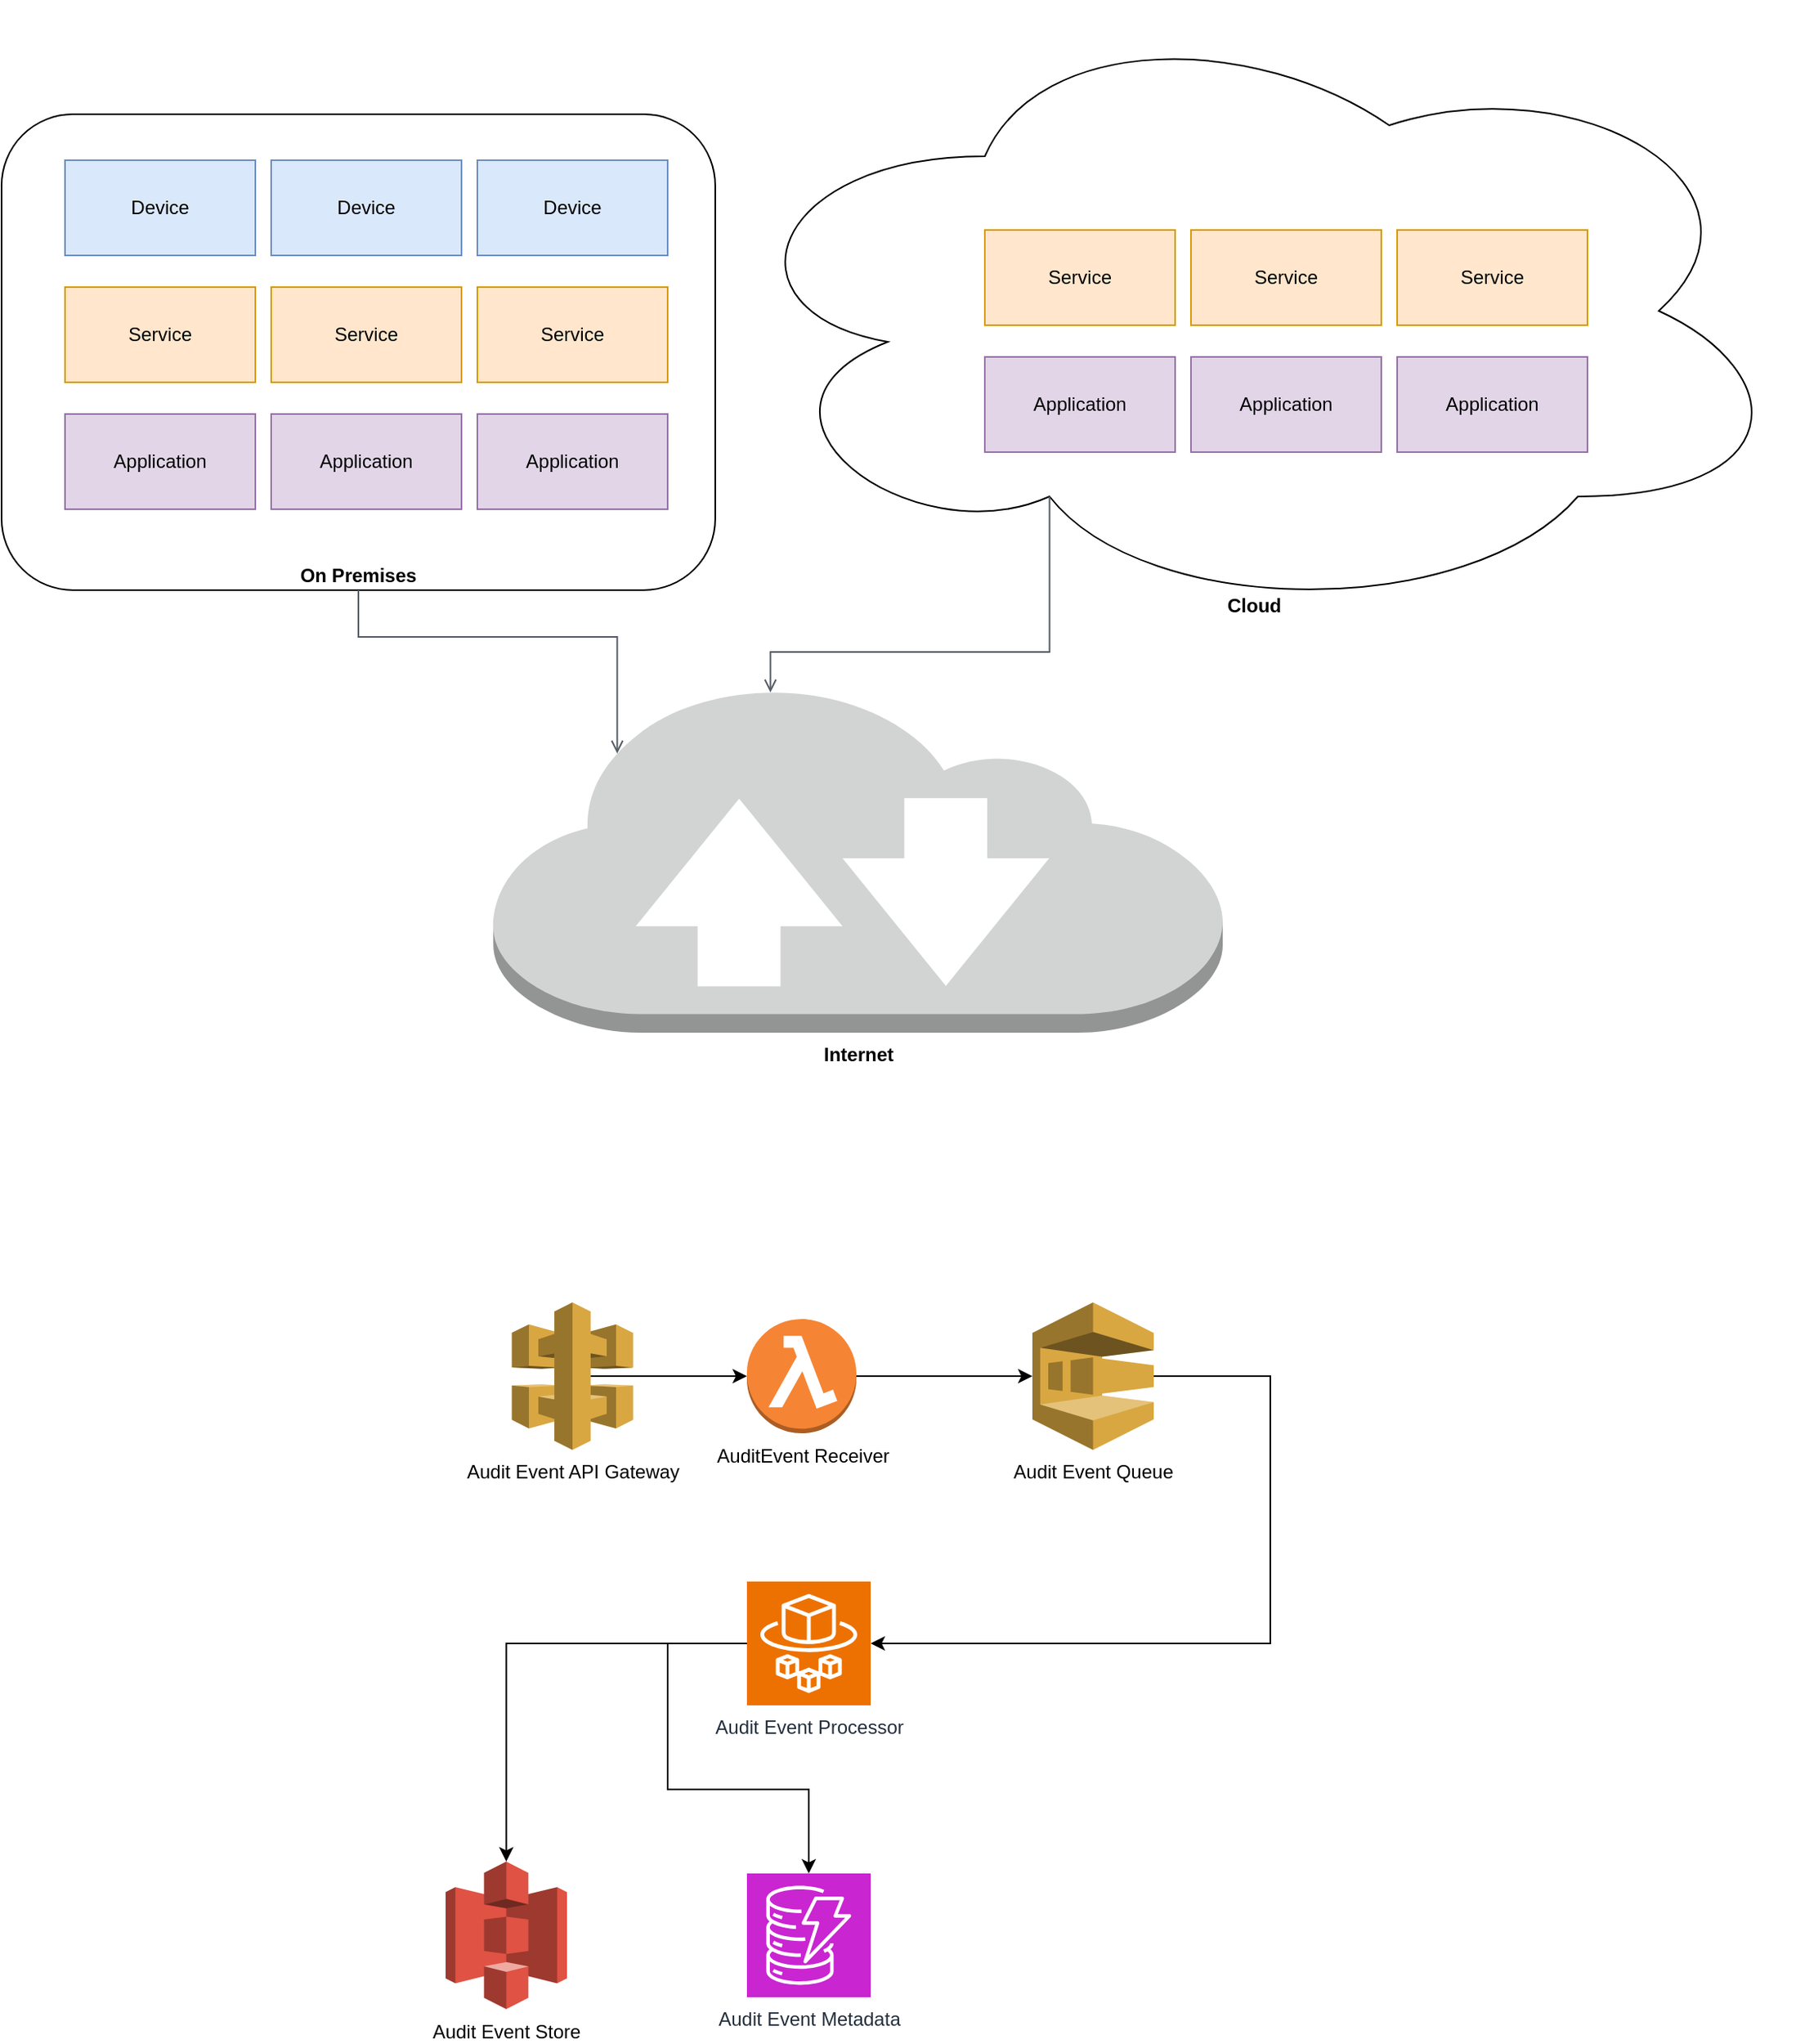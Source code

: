 <mxfile version="25.0.3">
  <diagram name="Page-1" id="-SYK4_Yr-bAz9d6L-Ufa">
    <mxGraphModel dx="1368" dy="754" grid="1" gridSize="10" guides="1" tooltips="1" connect="1" arrows="1" fold="1" page="1" pageScale="1" pageWidth="850" pageHeight="1100" math="0" shadow="0">
      <root>
        <mxCell id="0" />
        <mxCell id="1" parent="0" />
        <mxCell id="KyEV8CngWCgAIX2pldVr-33" style="edgeStyle=orthogonalEdgeStyle;rounded=0;orthogonalLoop=1;jettySize=auto;html=1;exitX=0;exitY=0.5;exitDx=0;exitDy=0;exitPerimeter=0;" edge="1" parent="1" source="KyEV8CngWCgAIX2pldVr-31" target="KyEV8CngWCgAIX2pldVr-32">
          <mxGeometry relative="1" as="geometry">
            <Array as="points">
              <mxPoint x="460" y="1045" />
              <mxPoint x="460" y="1137" />
              <mxPoint x="549" y="1137" />
            </Array>
          </mxGeometry>
        </mxCell>
        <mxCell id="KyEV8CngWCgAIX2pldVr-1" value="On Premises" style="rounded=1;whiteSpace=wrap;html=1;verticalAlign=bottom;fontStyle=1" vertex="1" parent="1">
          <mxGeometry x="40" y="81" width="450" height="300" as="geometry" />
        </mxCell>
        <mxCell id="KyEV8CngWCgAIX2pldVr-2" value="Device" style="rounded=0;whiteSpace=wrap;html=1;fillColor=#dae8fc;strokeColor=#6c8ebf;" vertex="1" parent="1">
          <mxGeometry x="80" y="110" width="120" height="60" as="geometry" />
        </mxCell>
        <mxCell id="KyEV8CngWCgAIX2pldVr-3" value="Device" style="rounded=0;whiteSpace=wrap;html=1;fillColor=#dae8fc;strokeColor=#6c8ebf;" vertex="1" parent="1">
          <mxGeometry x="210" y="110" width="120" height="60" as="geometry" />
        </mxCell>
        <mxCell id="KyEV8CngWCgAIX2pldVr-4" value="Device" style="rounded=0;whiteSpace=wrap;html=1;fillColor=#dae8fc;strokeColor=#6c8ebf;" vertex="1" parent="1">
          <mxGeometry x="340" y="110" width="120" height="60" as="geometry" />
        </mxCell>
        <mxCell id="KyEV8CngWCgAIX2pldVr-5" value="Service" style="rounded=0;whiteSpace=wrap;html=1;fillColor=#ffe6cc;strokeColor=#d79b00;" vertex="1" parent="1">
          <mxGeometry x="80" y="190" width="120" height="60" as="geometry" />
        </mxCell>
        <mxCell id="KyEV8CngWCgAIX2pldVr-6" value="Service" style="rounded=0;whiteSpace=wrap;html=1;fillColor=#ffe6cc;strokeColor=#d79b00;" vertex="1" parent="1">
          <mxGeometry x="210" y="190" width="120" height="60" as="geometry" />
        </mxCell>
        <mxCell id="KyEV8CngWCgAIX2pldVr-7" value="Service" style="rounded=0;whiteSpace=wrap;html=1;fillColor=#ffe6cc;strokeColor=#d79b00;" vertex="1" parent="1">
          <mxGeometry x="340" y="190" width="120" height="60" as="geometry" />
        </mxCell>
        <mxCell id="KyEV8CngWCgAIX2pldVr-8" value="Application" style="rounded=0;whiteSpace=wrap;html=1;fillColor=#e1d5e7;strokeColor=#9673a6;" vertex="1" parent="1">
          <mxGeometry x="80" y="270" width="120" height="60" as="geometry" />
        </mxCell>
        <mxCell id="KyEV8CngWCgAIX2pldVr-9" value="Application" style="rounded=0;whiteSpace=wrap;html=1;fillColor=#e1d5e7;strokeColor=#9673a6;" vertex="1" parent="1">
          <mxGeometry x="210" y="270" width="120" height="60" as="geometry" />
        </mxCell>
        <mxCell id="KyEV8CngWCgAIX2pldVr-10" value="Application" style="rounded=0;whiteSpace=wrap;html=1;fillColor=#e1d5e7;strokeColor=#9673a6;" vertex="1" parent="1">
          <mxGeometry x="340" y="270" width="120" height="60" as="geometry" />
        </mxCell>
        <mxCell id="KyEV8CngWCgAIX2pldVr-11" value="Cloud" style="ellipse;shape=cloud;whiteSpace=wrap;html=1;verticalAlign=bottom;fontStyle=1" vertex="1" parent="1">
          <mxGeometry x="490" y="10" width="680" height="390" as="geometry" />
        </mxCell>
        <mxCell id="KyEV8CngWCgAIX2pldVr-12" value="Service" style="rounded=0;whiteSpace=wrap;html=1;fillColor=#ffe6cc;strokeColor=#d79b00;" vertex="1" parent="1">
          <mxGeometry x="660" y="154" width="120" height="60" as="geometry" />
        </mxCell>
        <mxCell id="KyEV8CngWCgAIX2pldVr-13" value="Service" style="rounded=0;whiteSpace=wrap;html=1;fillColor=#ffe6cc;strokeColor=#d79b00;" vertex="1" parent="1">
          <mxGeometry x="790" y="154" width="120" height="60" as="geometry" />
        </mxCell>
        <mxCell id="KyEV8CngWCgAIX2pldVr-14" value="Service" style="rounded=0;whiteSpace=wrap;html=1;fillColor=#ffe6cc;strokeColor=#d79b00;" vertex="1" parent="1">
          <mxGeometry x="920" y="154" width="120" height="60" as="geometry" />
        </mxCell>
        <mxCell id="KyEV8CngWCgAIX2pldVr-15" value="Application" style="rounded=0;whiteSpace=wrap;html=1;fillColor=#e1d5e7;strokeColor=#9673a6;" vertex="1" parent="1">
          <mxGeometry x="660" y="234" width="120" height="60" as="geometry" />
        </mxCell>
        <mxCell id="KyEV8CngWCgAIX2pldVr-16" value="Application" style="rounded=0;whiteSpace=wrap;html=1;fillColor=#e1d5e7;strokeColor=#9673a6;" vertex="1" parent="1">
          <mxGeometry x="790" y="234" width="120" height="60" as="geometry" />
        </mxCell>
        <mxCell id="KyEV8CngWCgAIX2pldVr-17" value="Application" style="rounded=0;whiteSpace=wrap;html=1;fillColor=#e1d5e7;strokeColor=#9673a6;" vertex="1" parent="1">
          <mxGeometry x="920" y="234" width="120" height="60" as="geometry" />
        </mxCell>
        <mxCell id="KyEV8CngWCgAIX2pldVr-18" value="Internet" style="outlineConnect=0;dashed=0;verticalLabelPosition=bottom;verticalAlign=top;align=center;html=1;shape=mxgraph.aws3.internet_2;fillColor=#D2D3D3;gradientColor=none;fontStyle=1" vertex="1" parent="1">
          <mxGeometry x="350" y="440" width="460" height="220" as="geometry" />
        </mxCell>
        <mxCell id="KyEV8CngWCgAIX2pldVr-19" value="" style="edgeStyle=orthogonalEdgeStyle;html=1;endArrow=open;elbow=vertical;startArrow=none;endFill=0;strokeColor=#545B64;rounded=0;exitX=0.31;exitY=0.8;exitDx=0;exitDy=0;exitPerimeter=0;entryX=0.38;entryY=0.025;entryDx=0;entryDy=0;entryPerimeter=0;" edge="1" parent="1" source="KyEV8CngWCgAIX2pldVr-11" target="KyEV8CngWCgAIX2pldVr-18">
          <mxGeometry width="100" relative="1" as="geometry">
            <mxPoint x="480" y="390" as="sourcePoint" />
            <mxPoint x="520" y="450" as="targetPoint" />
          </mxGeometry>
        </mxCell>
        <mxCell id="KyEV8CngWCgAIX2pldVr-20" value="" style="edgeStyle=orthogonalEdgeStyle;html=1;endArrow=open;elbow=vertical;startArrow=none;endFill=0;strokeColor=#545B64;rounded=0;exitX=0.5;exitY=1;exitDx=0;exitDy=0;entryX=0.17;entryY=0.2;entryDx=0;entryDy=0;entryPerimeter=0;" edge="1" parent="1" source="KyEV8CngWCgAIX2pldVr-1" target="KyEV8CngWCgAIX2pldVr-18">
          <mxGeometry width="100" relative="1" as="geometry">
            <mxPoint x="480" y="390" as="sourcePoint" />
            <mxPoint x="580" y="390" as="targetPoint" />
          </mxGeometry>
        </mxCell>
        <mxCell id="KyEV8CngWCgAIX2pldVr-22" value="Audit Event API Gateway" style="outlineConnect=0;dashed=0;verticalLabelPosition=bottom;verticalAlign=top;align=center;html=1;shape=mxgraph.aws3.api_gateway;fillColor=#D9A741;gradientColor=none;" vertex="1" parent="1">
          <mxGeometry x="361.75" y="830" width="76.5" height="93" as="geometry" />
        </mxCell>
        <mxCell id="KyEV8CngWCgAIX2pldVr-23" value="AuditEvent Receiver" style="outlineConnect=0;dashed=0;verticalLabelPosition=bottom;verticalAlign=top;align=center;html=1;shape=mxgraph.aws3.lambda_function;fillColor=#F58534;gradientColor=none;" vertex="1" parent="1">
          <mxGeometry x="510" y="840.5" width="69" height="72" as="geometry" />
        </mxCell>
        <mxCell id="KyEV8CngWCgAIX2pldVr-24" value="Audit Event Queue" style="outlineConnect=0;dashed=0;verticalLabelPosition=bottom;verticalAlign=top;align=center;html=1;shape=mxgraph.aws3.sqs;fillColor=#D9A741;gradientColor=none;" vertex="1" parent="1">
          <mxGeometry x="690" y="830" width="76.5" height="93" as="geometry" />
        </mxCell>
        <mxCell id="KyEV8CngWCgAIX2pldVr-27" value="" style="endArrow=classic;html=1;rounded=0;exitX=0.65;exitY=0.5;exitDx=0;exitDy=0;exitPerimeter=0;" edge="1" parent="1" source="KyEV8CngWCgAIX2pldVr-22" target="KyEV8CngWCgAIX2pldVr-23">
          <mxGeometry width="50" height="50" relative="1" as="geometry">
            <mxPoint x="510" y="1000" as="sourcePoint" />
            <mxPoint x="560" y="950" as="targetPoint" />
          </mxGeometry>
        </mxCell>
        <mxCell id="KyEV8CngWCgAIX2pldVr-28" value="" style="endArrow=classic;html=1;rounded=0;exitX=1;exitY=0.5;exitDx=0;exitDy=0;exitPerimeter=0;entryX=0;entryY=0.5;entryDx=0;entryDy=0;entryPerimeter=0;" edge="1" parent="1" source="KyEV8CngWCgAIX2pldVr-23" target="KyEV8CngWCgAIX2pldVr-24">
          <mxGeometry width="50" height="50" relative="1" as="geometry">
            <mxPoint x="510" y="1000" as="sourcePoint" />
            <mxPoint x="560" y="950" as="targetPoint" />
          </mxGeometry>
        </mxCell>
        <mxCell id="KyEV8CngWCgAIX2pldVr-30" style="edgeStyle=orthogonalEdgeStyle;rounded=0;orthogonalLoop=1;jettySize=auto;html=1;entryX=1;entryY=0.5;entryDx=0;entryDy=0;entryPerimeter=0;" edge="1" parent="1" source="KyEV8CngWCgAIX2pldVr-24" target="KyEV8CngWCgAIX2pldVr-31">
          <mxGeometry relative="1" as="geometry">
            <mxPoint x="720" y="1039.412" as="targetPoint" />
            <Array as="points">
              <mxPoint x="840" y="877" />
              <mxPoint x="840" y="1045" />
            </Array>
          </mxGeometry>
        </mxCell>
        <mxCell id="KyEV8CngWCgAIX2pldVr-35" style="edgeStyle=orthogonalEdgeStyle;rounded=0;orthogonalLoop=1;jettySize=auto;html=1;exitX=0;exitY=0.5;exitDx=0;exitDy=0;exitPerimeter=0;" edge="1" parent="1" source="KyEV8CngWCgAIX2pldVr-31" target="KyEV8CngWCgAIX2pldVr-34">
          <mxGeometry relative="1" as="geometry" />
        </mxCell>
        <mxCell id="KyEV8CngWCgAIX2pldVr-31" value="Audit Event Processor" style="sketch=0;points=[[0,0,0],[0.25,0,0],[0.5,0,0],[0.75,0,0],[1,0,0],[0,1,0],[0.25,1,0],[0.5,1,0],[0.75,1,0],[1,1,0],[0,0.25,0],[0,0.5,0],[0,0.75,0],[1,0.25,0],[1,0.5,0],[1,0.75,0]];outlineConnect=0;fontColor=#232F3E;fillColor=#ED7100;strokeColor=#ffffff;dashed=0;verticalLabelPosition=bottom;verticalAlign=top;align=center;html=1;fontSize=12;fontStyle=0;aspect=fixed;shape=mxgraph.aws4.resourceIcon;resIcon=mxgraph.aws4.fargate;" vertex="1" parent="1">
          <mxGeometry x="510" y="1006" width="78" height="78" as="geometry" />
        </mxCell>
        <mxCell id="KyEV8CngWCgAIX2pldVr-32" value="Audit Event Metadata" style="sketch=0;points=[[0,0,0],[0.25,0,0],[0.5,0,0],[0.75,0,0],[1,0,0],[0,1,0],[0.25,1,0],[0.5,1,0],[0.75,1,0],[1,1,0],[0,0.25,0],[0,0.5,0],[0,0.75,0],[1,0.25,0],[1,0.5,0],[1,0.75,0]];outlineConnect=0;fontColor=#232F3E;fillColor=#C925D1;strokeColor=#ffffff;dashed=0;verticalLabelPosition=bottom;verticalAlign=top;align=center;html=1;fontSize=12;fontStyle=0;aspect=fixed;shape=mxgraph.aws4.resourceIcon;resIcon=mxgraph.aws4.dynamodb;" vertex="1" parent="1">
          <mxGeometry x="510" y="1190" width="78" height="78" as="geometry" />
        </mxCell>
        <mxCell id="KyEV8CngWCgAIX2pldVr-34" value="Audit Event Store" style="outlineConnect=0;dashed=0;verticalLabelPosition=bottom;verticalAlign=top;align=center;html=1;shape=mxgraph.aws3.s3;fillColor=#E05243;gradientColor=none;" vertex="1" parent="1">
          <mxGeometry x="320" y="1182.5" width="76.5" height="93" as="geometry" />
        </mxCell>
      </root>
    </mxGraphModel>
  </diagram>
</mxfile>
